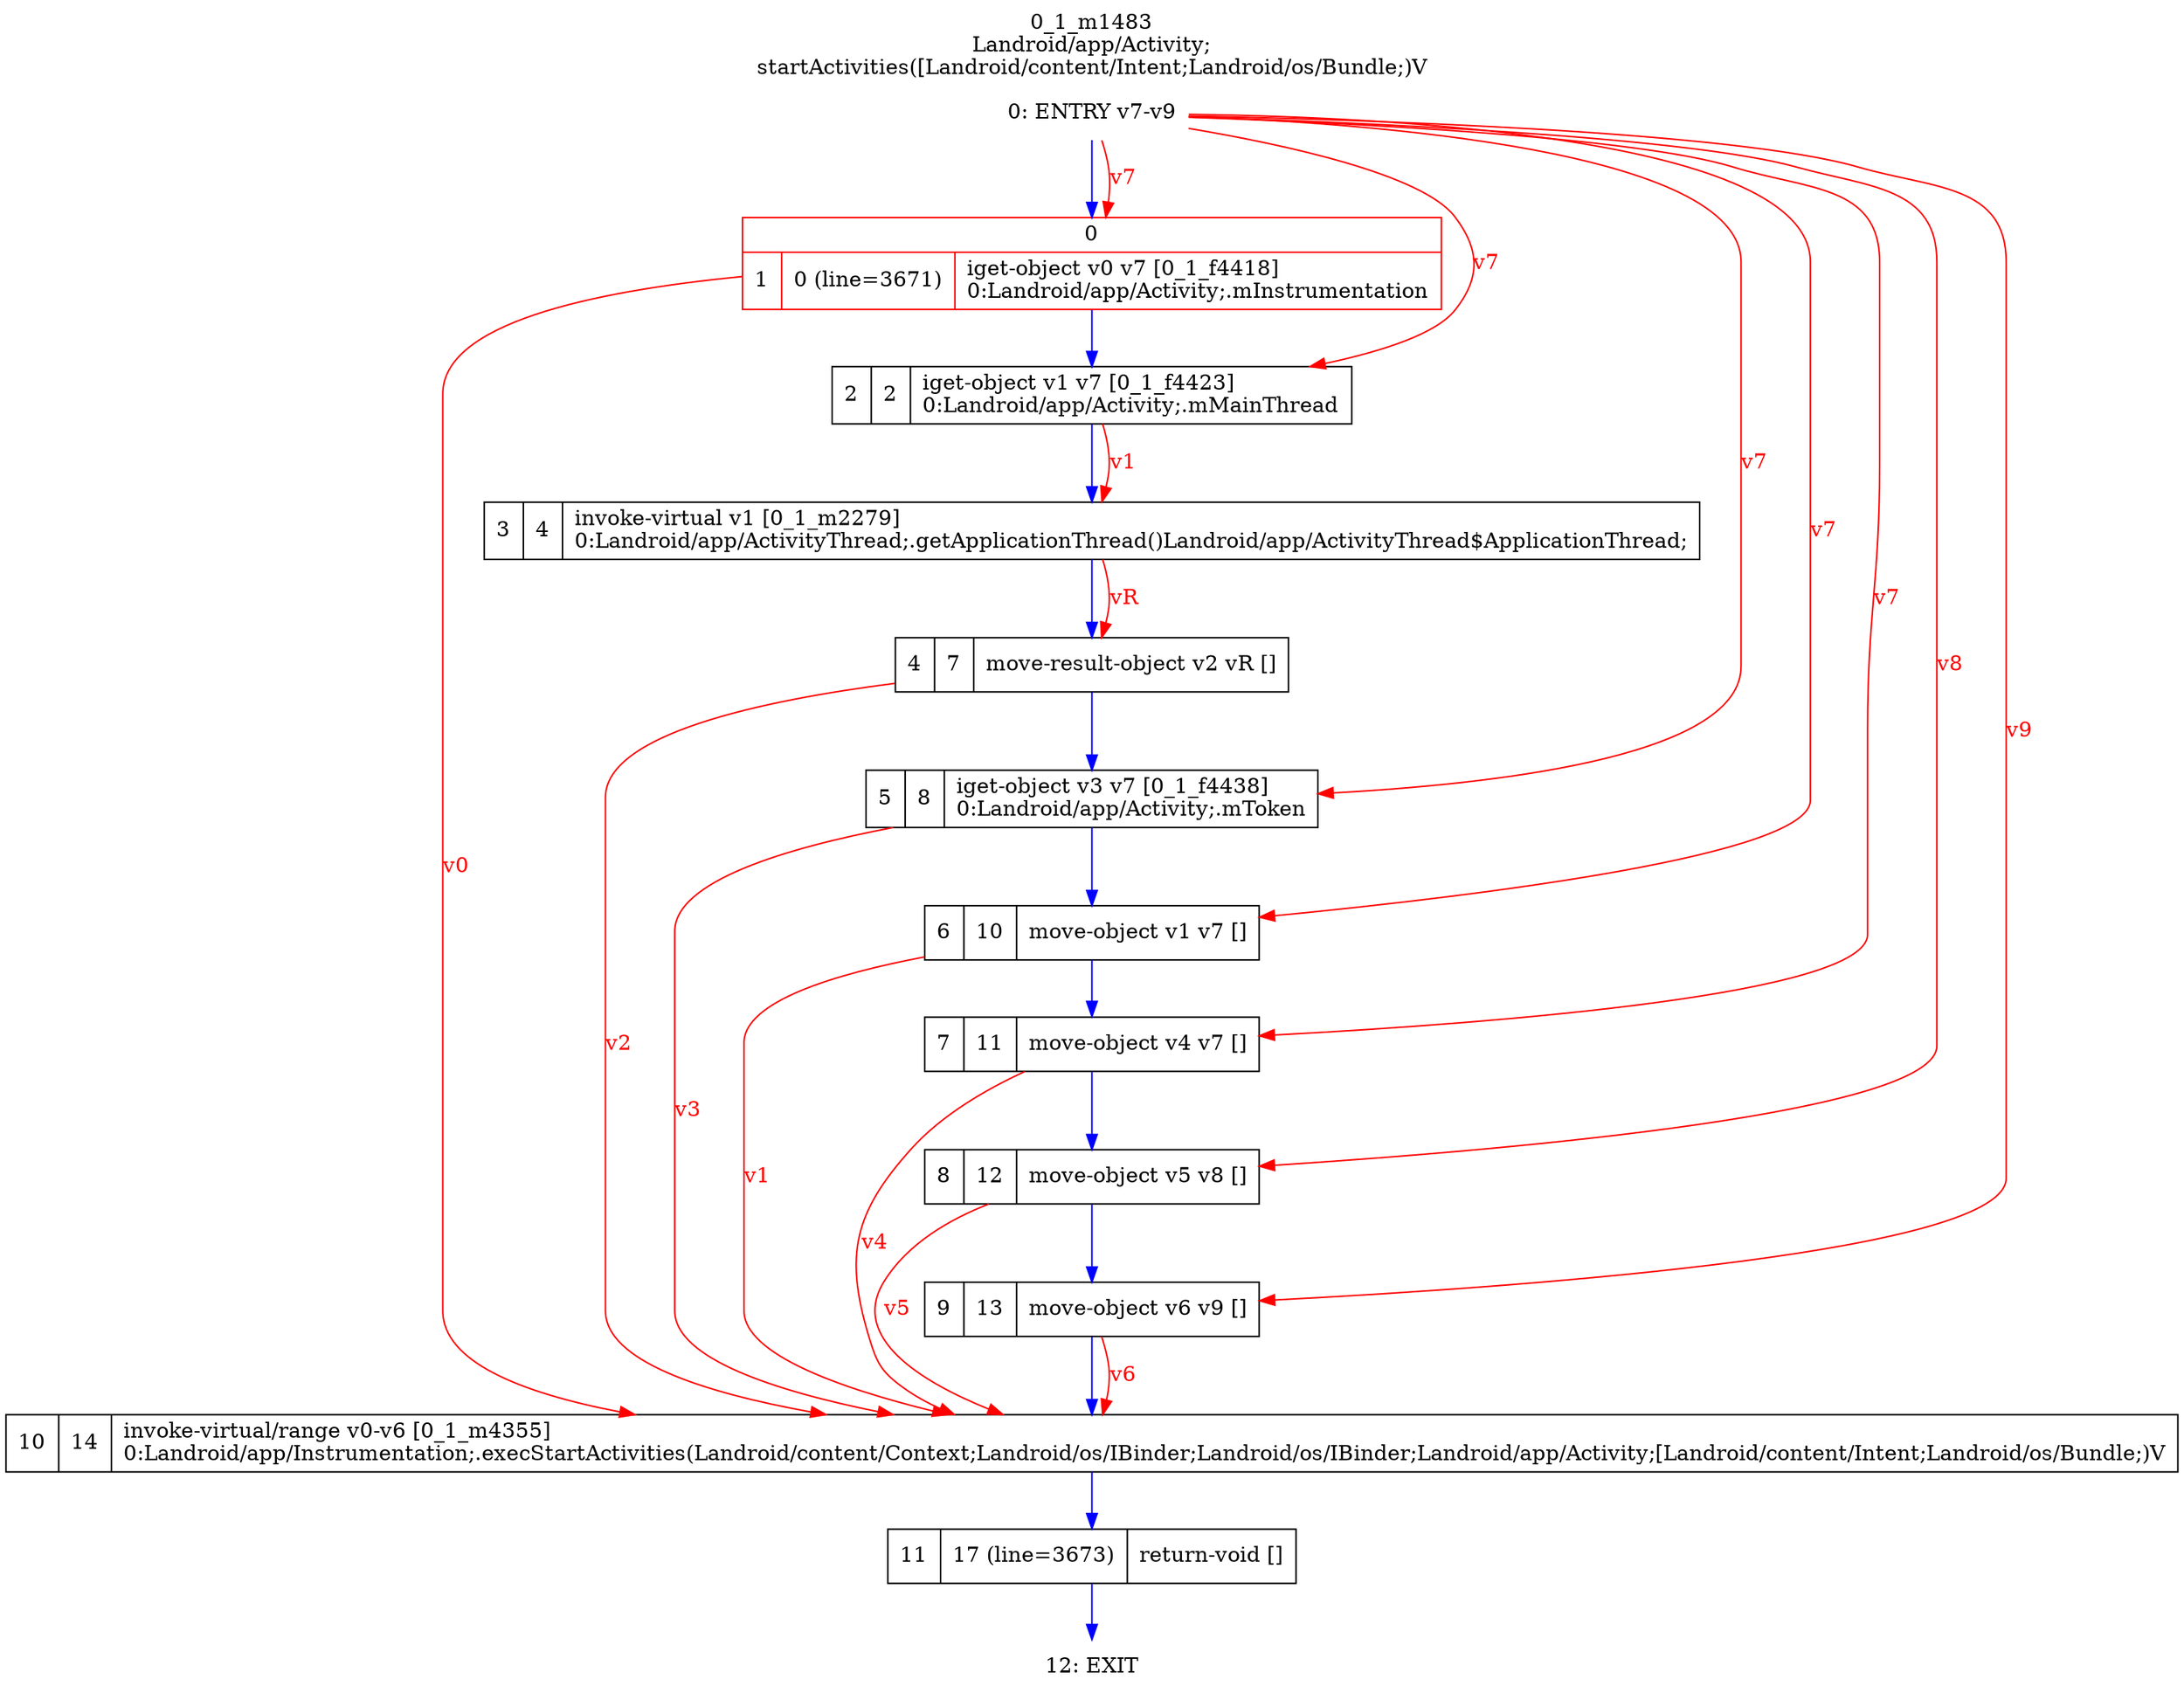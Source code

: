 digraph G {
rankdir=UD;
labelloc=t;
label="0_1_m1483\nLandroid/app/Activity;
startActivities([Landroid/content/Intent;Landroid/os/Bundle;)V";
0[label="0: ENTRY v7-v9",shape=plaintext];
1[label="{0|{1|0 (line=3671)|iget-object v0 v7 [0_1_f4418]\l0:Landroid/app/Activity;.mInstrumentation\l}}",shape=record, color=red];
2[label="2|2|iget-object v1 v7 [0_1_f4423]\l0:Landroid/app/Activity;.mMainThread\l",shape=record];
3[label="3|4|invoke-virtual v1 [0_1_m2279]\l0:Landroid/app/ActivityThread;.getApplicationThread()Landroid/app/ActivityThread$ApplicationThread;\l",shape=record,URL="0_1_m2279.dot"];
4[label="4|7|move-result-object v2 vR []\l",shape=record];
5[label="5|8|iget-object v3 v7 [0_1_f4438]\l0:Landroid/app/Activity;.mToken\l",shape=record];
6[label="6|10|move-object v1 v7 []\l",shape=record];
7[label="7|11|move-object v4 v7 []\l",shape=record];
8[label="8|12|move-object v5 v8 []\l",shape=record];
9[label="9|13|move-object v6 v9 []\l",shape=record];
10[label="10|14|invoke-virtual/range v0-v6 [0_1_m4355]\l0:Landroid/app/Instrumentation;.execStartActivities(Landroid/content/Context;Landroid/os/IBinder;Landroid/os/IBinder;Landroid/app/Activity;[Landroid/content/Intent;Landroid/os/Bundle;)V\l",shape=record,URL="0_1_m4355.dot"];
11[label="11|17 (line=3673)|return-void []\l",shape=record];
12[label="12: EXIT",shape=plaintext];
0->1 [color=blue, fontcolor=blue,weight=100, taillabel=""];
1->2 [color=blue, fontcolor=blue,weight=100, taillabel=""];
2->3 [color=blue, fontcolor=blue,weight=100, taillabel=""];
3->4 [color=blue, fontcolor=blue,weight=100, taillabel=""];
4->5 [color=blue, fontcolor=blue,weight=100, taillabel=""];
5->6 [color=blue, fontcolor=blue,weight=100, taillabel=""];
6->7 [color=blue, fontcolor=blue,weight=100, taillabel=""];
7->8 [color=blue, fontcolor=blue,weight=100, taillabel=""];
8->9 [color=blue, fontcolor=blue,weight=100, taillabel=""];
9->10 [color=blue, fontcolor=blue,weight=100, taillabel=""];
10->11 [color=blue, fontcolor=blue,weight=100, taillabel=""];
11->12 [color=blue, fontcolor=blue,weight=100, taillabel=""];
0->1 [color=red, fontcolor=red, label="v7"];
0->2 [color=red, fontcolor=red, label="v7"];
2->3 [color=red, fontcolor=red, label="v1"];
3->4 [color=red, fontcolor=red, label="vR"];
0->5 [color=red, fontcolor=red, label="v7"];
0->6 [color=red, fontcolor=red, label="v7"];
0->7 [color=red, fontcolor=red, label="v7"];
0->8 [color=red, fontcolor=red, label="v8"];
0->9 [color=red, fontcolor=red, label="v9"];
1->10 [color=red, fontcolor=red, label="v0"];
4->10 [color=red, fontcolor=red, label="v2"];
5->10 [color=red, fontcolor=red, label="v3"];
6->10 [color=red, fontcolor=red, label="v1"];
7->10 [color=red, fontcolor=red, label="v4"];
8->10 [color=red, fontcolor=red, label="v5"];
9->10 [color=red, fontcolor=red, label="v6"];
}
